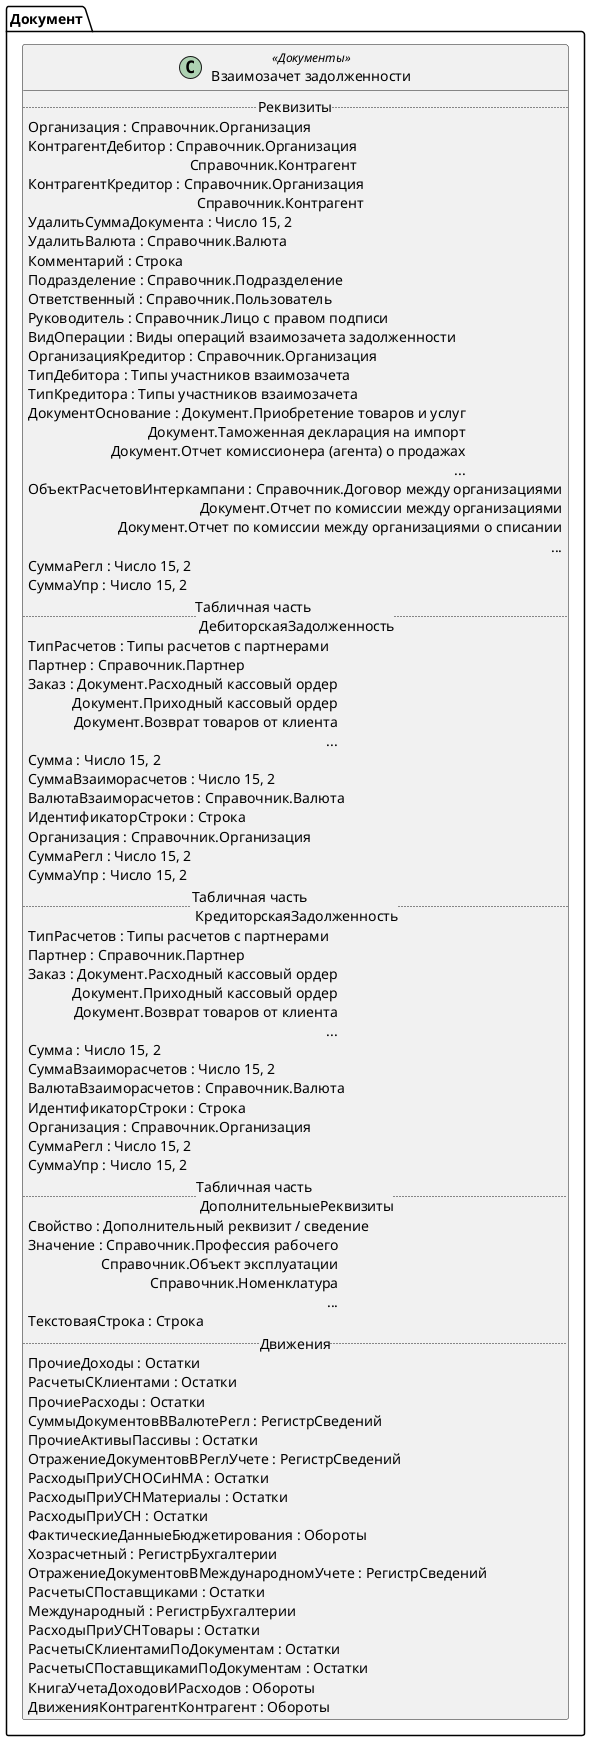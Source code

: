 ﻿@startuml ВзаимозачетЗадолженности
'!include templates.wsd
'..\include templates.wsd
class Документ.ВзаимозачетЗадолженности as "Взаимозачет задолженности" <<Документы>>
{
..Реквизиты..
Организация : Справочник.Организация
КонтрагентДебитор : Справочник.Организация\rСправочник.Контрагент
КонтрагентКредитор : Справочник.Организация\rСправочник.Контрагент
УдалитьСуммаДокумента : Число 15, 2
УдалитьВалюта : Справочник.Валюта
Комментарий : Строка
Подразделение : Справочник.Подразделение
Ответственный : Справочник.Пользователь
Руководитель : Справочник.Лицо с правом подписи
ВидОперации : Виды операций взаимозачета задолженности
ОрганизацияКредитор : Справочник.Организация
ТипДебитора : Типы участников взаимозачета
ТипКредитора : Типы участников взаимозачета
ДокументОснование : Документ.Приобретение товаров и услуг\rДокумент.Таможенная декларация на импорт\rДокумент.Отчет комиссионера (агента) о продажах\r...
ОбъектРасчетовИнтеркампани : Справочник.Договор между организациями\rДокумент.Отчет по комиссии между организациями\rДокумент.Отчет по комиссии между организациями о списании\r...
СуммаРегл : Число 15, 2
СуммаУпр : Число 15, 2
..Табличная часть \n ДебиторскаяЗадолженность..
ТипРасчетов : Типы расчетов с партнерами
Партнер : Справочник.Партнер
Заказ : Документ.Расходный кассовый ордер\rДокумент.Приходный кассовый ордер\rДокумент.Возврат товаров от клиента\r...
Сумма : Число 15, 2
СуммаВзаиморасчетов : Число 15, 2
ВалютаВзаиморасчетов : Справочник.Валюта
ИдентификаторСтроки : Строка
Организация : Справочник.Организация
СуммаРегл : Число 15, 2
СуммаУпр : Число 15, 2
..Табличная часть \n КредиторскаяЗадолженность..
ТипРасчетов : Типы расчетов с партнерами
Партнер : Справочник.Партнер
Заказ : Документ.Расходный кассовый ордер\rДокумент.Приходный кассовый ордер\rДокумент.Возврат товаров от клиента\r...
Сумма : Число 15, 2
СуммаВзаиморасчетов : Число 15, 2
ВалютаВзаиморасчетов : Справочник.Валюта
ИдентификаторСтроки : Строка
Организация : Справочник.Организация
СуммаРегл : Число 15, 2
СуммаУпр : Число 15, 2
..Табличная часть \n ДополнительныеРеквизиты..
Свойство : Дополнительный реквизит / сведение
Значение : Справочник.Профессия рабочего\rСправочник.Объект эксплуатации\rСправочник.Номенклатура\r...
ТекстоваяСтрока : Строка
..Движения..
ПрочиеДоходы : Остатки
РасчетыСКлиентами : Остатки
ПрочиеРасходы : Остатки
СуммыДокументовВВалютеРегл : РегистрСведений
ПрочиеАктивыПассивы : Остатки
ОтражениеДокументовВРеглУчете : РегистрСведений
РасходыПриУСНОСиНМА : Остатки
РасходыПриУСНМатериалы : Остатки
РасходыПриУСН : Остатки
ФактическиеДанныеБюджетирования : Обороты
Хозрасчетный : РегистрБухгалтерии
ОтражениеДокументовВМеждународномУчете : РегистрСведений
РасчетыСПоставщиками : Остатки
Международный : РегистрБухгалтерии
РасходыПриУСНТовары : Остатки
РасчетыСКлиентамиПоДокументам : Остатки
РасчетыСПоставщикамиПоДокументам : Остатки
КнигаУчетаДоходовИРасходов : Обороты
ДвиженияКонтрагентКонтрагент : Обороты
}
@enduml
